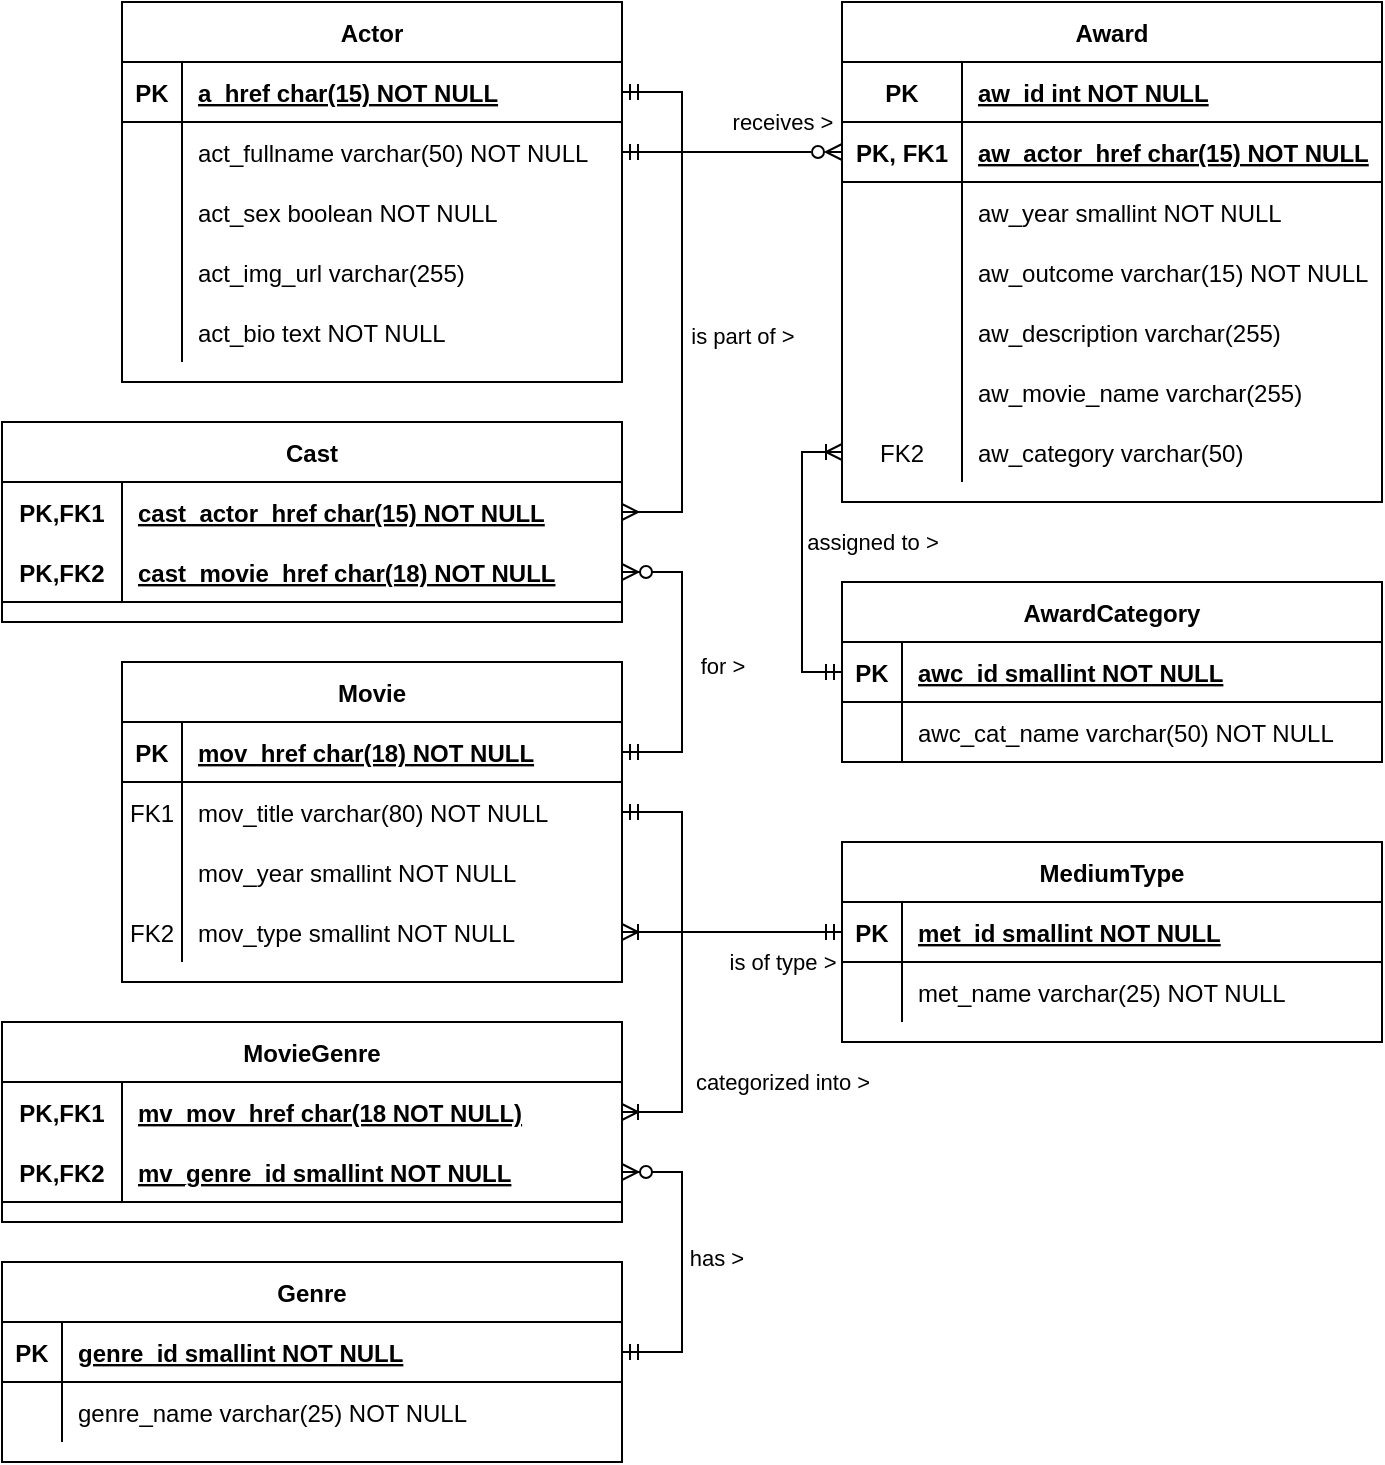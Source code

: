<mxfile version="15.8.4" type="device"><diagram id="R2lEEEUBdFMjLlhIrx00" name="Page-1"><mxGraphModel dx="1994" dy="1238" grid="1" gridSize="10" guides="1" tooltips="1" connect="1" arrows="1" fold="1" page="1" pageScale="1" pageWidth="827" pageHeight="1169" math="0" shadow="0" extFonts="Permanent Marker^https://fonts.googleapis.com/css?family=Permanent+Marker"><root><mxCell id="0"/><mxCell id="1" parent="0"/><mxCell id="C-vyLk0tnHw3VtMMgP7b-2" value="Award" style="shape=table;startSize=30;container=1;collapsible=1;childLayout=tableLayout;fixedRows=1;rowLines=0;fontStyle=1;align=center;resizeLast=1;" parent="1" vertex="1"><mxGeometry x="460" y="80" width="270" height="250" as="geometry"/></mxCell><mxCell id="C-vyLk0tnHw3VtMMgP7b-3" value="" style="shape=partialRectangle;collapsible=0;dropTarget=0;pointerEvents=0;fillColor=none;points=[[0,0.5],[1,0.5]];portConstraint=eastwest;top=0;left=0;right=0;bottom=1;" parent="C-vyLk0tnHw3VtMMgP7b-2" vertex="1"><mxGeometry y="30" width="270" height="30" as="geometry"/></mxCell><mxCell id="C-vyLk0tnHw3VtMMgP7b-4" value="PK" style="shape=partialRectangle;overflow=hidden;connectable=0;fillColor=none;top=0;left=0;bottom=0;right=0;fontStyle=1;" parent="C-vyLk0tnHw3VtMMgP7b-3" vertex="1"><mxGeometry width="60" height="30" as="geometry"><mxRectangle width="60" height="30" as="alternateBounds"/></mxGeometry></mxCell><mxCell id="C-vyLk0tnHw3VtMMgP7b-5" value="aw_id int NOT NULL" style="shape=partialRectangle;overflow=hidden;connectable=0;fillColor=none;top=0;left=0;bottom=0;right=0;align=left;spacingLeft=6;fontStyle=5;" parent="C-vyLk0tnHw3VtMMgP7b-3" vertex="1"><mxGeometry x="60" width="210" height="30" as="geometry"><mxRectangle width="210" height="30" as="alternateBounds"/></mxGeometry></mxCell><mxCell id="WkH7idtvHM0Loapfpm70-56" style="shape=partialRectangle;collapsible=0;dropTarget=0;pointerEvents=0;fillColor=none;points=[[0,0.5],[1,0.5]];portConstraint=eastwest;top=0;left=0;right=0;bottom=1;" parent="C-vyLk0tnHw3VtMMgP7b-2" vertex="1"><mxGeometry y="60" width="270" height="30" as="geometry"/></mxCell><mxCell id="WkH7idtvHM0Loapfpm70-57" value="PK, FK1" style="shape=partialRectangle;overflow=hidden;connectable=0;fillColor=none;top=0;left=0;bottom=0;right=0;fontStyle=1;" parent="WkH7idtvHM0Loapfpm70-56" vertex="1"><mxGeometry width="60" height="30" as="geometry"><mxRectangle width="60" height="30" as="alternateBounds"/></mxGeometry></mxCell><mxCell id="WkH7idtvHM0Loapfpm70-58" value="aw_actor_href char(15) NOT NULL" style="shape=partialRectangle;overflow=hidden;connectable=0;fillColor=none;top=0;left=0;bottom=0;right=0;align=left;spacingLeft=6;fontStyle=5;" parent="WkH7idtvHM0Loapfpm70-56" vertex="1"><mxGeometry x="60" width="210" height="30" as="geometry"><mxRectangle width="210" height="30" as="alternateBounds"/></mxGeometry></mxCell><mxCell id="C-vyLk0tnHw3VtMMgP7b-9" value="" style="shape=partialRectangle;collapsible=0;dropTarget=0;pointerEvents=0;fillColor=none;points=[[0,0.5],[1,0.5]];portConstraint=eastwest;top=0;left=0;right=0;bottom=0;" parent="C-vyLk0tnHw3VtMMgP7b-2" vertex="1"><mxGeometry y="90" width="270" height="30" as="geometry"/></mxCell><mxCell id="C-vyLk0tnHw3VtMMgP7b-10" value="" style="shape=partialRectangle;overflow=hidden;connectable=0;fillColor=none;top=0;left=0;bottom=0;right=0;" parent="C-vyLk0tnHw3VtMMgP7b-9" vertex="1"><mxGeometry width="60" height="30" as="geometry"><mxRectangle width="60" height="30" as="alternateBounds"/></mxGeometry></mxCell><mxCell id="C-vyLk0tnHw3VtMMgP7b-11" value="aw_year smallint NOT NULL" style="shape=partialRectangle;overflow=hidden;connectable=0;fillColor=none;top=0;left=0;bottom=0;right=0;align=left;spacingLeft=6;" parent="C-vyLk0tnHw3VtMMgP7b-9" vertex="1"><mxGeometry x="60" width="210" height="30" as="geometry"><mxRectangle width="210" height="30" as="alternateBounds"/></mxGeometry></mxCell><mxCell id="WkH7idtvHM0Loapfpm70-60" style="shape=partialRectangle;collapsible=0;dropTarget=0;pointerEvents=0;fillColor=none;points=[[0,0.5],[1,0.5]];portConstraint=eastwest;top=0;left=0;right=0;bottom=0;" parent="C-vyLk0tnHw3VtMMgP7b-2" vertex="1"><mxGeometry y="120" width="270" height="30" as="geometry"/></mxCell><mxCell id="WkH7idtvHM0Loapfpm70-61" style="shape=partialRectangle;overflow=hidden;connectable=0;fillColor=none;top=0;left=0;bottom=0;right=0;" parent="WkH7idtvHM0Loapfpm70-60" vertex="1"><mxGeometry width="60" height="30" as="geometry"><mxRectangle width="60" height="30" as="alternateBounds"/></mxGeometry></mxCell><mxCell id="WkH7idtvHM0Loapfpm70-62" value="aw_outcome varchar(15) NOT NULL" style="shape=partialRectangle;overflow=hidden;connectable=0;fillColor=none;top=0;left=0;bottom=0;right=0;align=left;spacingLeft=6;" parent="WkH7idtvHM0Loapfpm70-60" vertex="1"><mxGeometry x="60" width="210" height="30" as="geometry"><mxRectangle width="210" height="30" as="alternateBounds"/></mxGeometry></mxCell><mxCell id="WkH7idtvHM0Loapfpm70-63" style="shape=partialRectangle;collapsible=0;dropTarget=0;pointerEvents=0;fillColor=none;points=[[0,0.5],[1,0.5]];portConstraint=eastwest;top=0;left=0;right=0;bottom=0;" parent="C-vyLk0tnHw3VtMMgP7b-2" vertex="1"><mxGeometry y="150" width="270" height="30" as="geometry"/></mxCell><mxCell id="WkH7idtvHM0Loapfpm70-64" style="shape=partialRectangle;overflow=hidden;connectable=0;fillColor=none;top=0;left=0;bottom=0;right=0;" parent="WkH7idtvHM0Loapfpm70-63" vertex="1"><mxGeometry width="60" height="30" as="geometry"><mxRectangle width="60" height="30" as="alternateBounds"/></mxGeometry></mxCell><mxCell id="WkH7idtvHM0Loapfpm70-65" value="aw_description varchar(255)" style="shape=partialRectangle;overflow=hidden;connectable=0;fillColor=none;top=0;left=0;bottom=0;right=0;align=left;spacingLeft=6;" parent="WkH7idtvHM0Loapfpm70-63" vertex="1"><mxGeometry x="60" width="210" height="30" as="geometry"><mxRectangle width="210" height="30" as="alternateBounds"/></mxGeometry></mxCell><mxCell id="WkH7idtvHM0Loapfpm70-66" style="shape=partialRectangle;collapsible=0;dropTarget=0;pointerEvents=0;fillColor=none;points=[[0,0.5],[1,0.5]];portConstraint=eastwest;top=0;left=0;right=0;bottom=0;" parent="C-vyLk0tnHw3VtMMgP7b-2" vertex="1"><mxGeometry y="180" width="270" height="30" as="geometry"/></mxCell><mxCell id="WkH7idtvHM0Loapfpm70-67" style="shape=partialRectangle;overflow=hidden;connectable=0;fillColor=none;top=0;left=0;bottom=0;right=0;" parent="WkH7idtvHM0Loapfpm70-66" vertex="1"><mxGeometry width="60" height="30" as="geometry"><mxRectangle width="60" height="30" as="alternateBounds"/></mxGeometry></mxCell><mxCell id="WkH7idtvHM0Loapfpm70-68" value="aw_movie_name varchar(255)" style="shape=partialRectangle;overflow=hidden;connectable=0;fillColor=none;top=0;left=0;bottom=0;right=0;align=left;spacingLeft=6;" parent="WkH7idtvHM0Loapfpm70-66" vertex="1"><mxGeometry x="60" width="210" height="30" as="geometry"><mxRectangle width="210" height="30" as="alternateBounds"/></mxGeometry></mxCell><mxCell id="WkH7idtvHM0Loapfpm70-69" style="shape=partialRectangle;collapsible=0;dropTarget=0;pointerEvents=0;fillColor=none;points=[[0,0.5],[1,0.5]];portConstraint=eastwest;top=0;left=0;right=0;bottom=0;" parent="C-vyLk0tnHw3VtMMgP7b-2" vertex="1"><mxGeometry y="210" width="270" height="30" as="geometry"/></mxCell><mxCell id="WkH7idtvHM0Loapfpm70-70" value="FK2" style="shape=partialRectangle;overflow=hidden;connectable=0;fillColor=none;top=0;left=0;bottom=0;right=0;" parent="WkH7idtvHM0Loapfpm70-69" vertex="1"><mxGeometry width="60" height="30" as="geometry"><mxRectangle width="60" height="30" as="alternateBounds"/></mxGeometry></mxCell><mxCell id="WkH7idtvHM0Loapfpm70-71" value="aw_category varchar(50)" style="shape=partialRectangle;overflow=hidden;connectable=0;fillColor=none;top=0;left=0;bottom=0;right=0;align=left;spacingLeft=6;" parent="WkH7idtvHM0Loapfpm70-69" vertex="1"><mxGeometry x="60" width="210" height="30" as="geometry"><mxRectangle width="210" height="30" as="alternateBounds"/></mxGeometry></mxCell><mxCell id="C-vyLk0tnHw3VtMMgP7b-13" value="Movie" style="shape=table;startSize=30;container=1;collapsible=1;childLayout=tableLayout;fixedRows=1;rowLines=0;fontStyle=1;align=center;resizeLast=1;" parent="1" vertex="1"><mxGeometry x="100" y="410" width="250" height="160" as="geometry"/></mxCell><mxCell id="C-vyLk0tnHw3VtMMgP7b-14" value="" style="shape=partialRectangle;collapsible=0;dropTarget=0;pointerEvents=0;fillColor=none;points=[[0,0.5],[1,0.5]];portConstraint=eastwest;top=0;left=0;right=0;bottom=1;" parent="C-vyLk0tnHw3VtMMgP7b-13" vertex="1"><mxGeometry y="30" width="250" height="30" as="geometry"/></mxCell><mxCell id="C-vyLk0tnHw3VtMMgP7b-15" value="PK" style="shape=partialRectangle;overflow=hidden;connectable=0;fillColor=none;top=0;left=0;bottom=0;right=0;fontStyle=1;" parent="C-vyLk0tnHw3VtMMgP7b-14" vertex="1"><mxGeometry width="30" height="30" as="geometry"><mxRectangle width="30" height="30" as="alternateBounds"/></mxGeometry></mxCell><mxCell id="C-vyLk0tnHw3VtMMgP7b-16" value="mov_href char(18) NOT NULL" style="shape=partialRectangle;overflow=hidden;connectable=0;fillColor=none;top=0;left=0;bottom=0;right=0;align=left;spacingLeft=6;fontStyle=5;" parent="C-vyLk0tnHw3VtMMgP7b-14" vertex="1"><mxGeometry x="30" width="220" height="30" as="geometry"><mxRectangle width="220" height="30" as="alternateBounds"/></mxGeometry></mxCell><mxCell id="C-vyLk0tnHw3VtMMgP7b-17" value="" style="shape=partialRectangle;collapsible=0;dropTarget=0;pointerEvents=0;fillColor=none;points=[[0,0.5],[1,0.5]];portConstraint=eastwest;top=0;left=0;right=0;bottom=0;" parent="C-vyLk0tnHw3VtMMgP7b-13" vertex="1"><mxGeometry y="60" width="250" height="30" as="geometry"/></mxCell><mxCell id="C-vyLk0tnHw3VtMMgP7b-18" value="FK1" style="shape=partialRectangle;overflow=hidden;connectable=0;fillColor=none;top=0;left=0;bottom=0;right=0;" parent="C-vyLk0tnHw3VtMMgP7b-17" vertex="1"><mxGeometry width="30" height="30" as="geometry"><mxRectangle width="30" height="30" as="alternateBounds"/></mxGeometry></mxCell><mxCell id="C-vyLk0tnHw3VtMMgP7b-19" value="mov_title varchar(80) NOT NULL" style="shape=partialRectangle;overflow=hidden;connectable=0;fillColor=none;top=0;left=0;bottom=0;right=0;align=left;spacingLeft=6;" parent="C-vyLk0tnHw3VtMMgP7b-17" vertex="1"><mxGeometry x="30" width="220" height="30" as="geometry"><mxRectangle width="220" height="30" as="alternateBounds"/></mxGeometry></mxCell><mxCell id="C-vyLk0tnHw3VtMMgP7b-20" value="" style="shape=partialRectangle;collapsible=0;dropTarget=0;pointerEvents=0;fillColor=none;points=[[0,0.5],[1,0.5]];portConstraint=eastwest;top=0;left=0;right=0;bottom=0;" parent="C-vyLk0tnHw3VtMMgP7b-13" vertex="1"><mxGeometry y="90" width="250" height="30" as="geometry"/></mxCell><mxCell id="C-vyLk0tnHw3VtMMgP7b-21" value="" style="shape=partialRectangle;overflow=hidden;connectable=0;fillColor=none;top=0;left=0;bottom=0;right=0;" parent="C-vyLk0tnHw3VtMMgP7b-20" vertex="1"><mxGeometry width="30" height="30" as="geometry"><mxRectangle width="30" height="30" as="alternateBounds"/></mxGeometry></mxCell><mxCell id="C-vyLk0tnHw3VtMMgP7b-22" value="mov_year smallint NOT NULL" style="shape=partialRectangle;overflow=hidden;connectable=0;fillColor=none;top=0;left=0;bottom=0;right=0;align=left;spacingLeft=6;" parent="C-vyLk0tnHw3VtMMgP7b-20" vertex="1"><mxGeometry x="30" width="220" height="30" as="geometry"><mxRectangle width="220" height="30" as="alternateBounds"/></mxGeometry></mxCell><mxCell id="WkH7idtvHM0Loapfpm70-72" style="shape=partialRectangle;collapsible=0;dropTarget=0;pointerEvents=0;fillColor=none;points=[[0,0.5],[1,0.5]];portConstraint=eastwest;top=0;left=0;right=0;bottom=0;" parent="C-vyLk0tnHw3VtMMgP7b-13" vertex="1"><mxGeometry y="120" width="250" height="30" as="geometry"/></mxCell><mxCell id="WkH7idtvHM0Loapfpm70-73" value="FK2" style="shape=partialRectangle;overflow=hidden;connectable=0;fillColor=none;top=0;left=0;bottom=0;right=0;" parent="WkH7idtvHM0Loapfpm70-72" vertex="1"><mxGeometry width="30" height="30" as="geometry"><mxRectangle width="30" height="30" as="alternateBounds"/></mxGeometry></mxCell><mxCell id="WkH7idtvHM0Loapfpm70-74" value="mov_type smallint NOT NULL" style="shape=partialRectangle;overflow=hidden;connectable=0;fillColor=none;top=0;left=0;bottom=0;right=0;align=left;spacingLeft=6;" parent="WkH7idtvHM0Loapfpm70-72" vertex="1"><mxGeometry x="30" width="220" height="30" as="geometry"><mxRectangle width="220" height="30" as="alternateBounds"/></mxGeometry></mxCell><mxCell id="C-vyLk0tnHw3VtMMgP7b-23" value="Actor" style="shape=table;startSize=30;container=1;collapsible=1;childLayout=tableLayout;fixedRows=1;rowLines=0;fontStyle=1;align=center;resizeLast=1;" parent="1" vertex="1"><mxGeometry x="100" y="80" width="250" height="190" as="geometry"><mxRectangle x="120" y="120" width="70" height="30" as="alternateBounds"/></mxGeometry></mxCell><mxCell id="C-vyLk0tnHw3VtMMgP7b-24" value="" style="shape=partialRectangle;collapsible=0;dropTarget=0;pointerEvents=0;fillColor=none;points=[[0,0.5],[1,0.5]];portConstraint=eastwest;top=0;left=0;right=0;bottom=1;" parent="C-vyLk0tnHw3VtMMgP7b-23" vertex="1"><mxGeometry y="30" width="250" height="30" as="geometry"/></mxCell><mxCell id="C-vyLk0tnHw3VtMMgP7b-25" value="PK" style="shape=partialRectangle;overflow=hidden;connectable=0;fillColor=none;top=0;left=0;bottom=0;right=0;fontStyle=1;" parent="C-vyLk0tnHw3VtMMgP7b-24" vertex="1"><mxGeometry width="30" height="30" as="geometry"><mxRectangle width="30" height="30" as="alternateBounds"/></mxGeometry></mxCell><mxCell id="C-vyLk0tnHw3VtMMgP7b-26" value="a_href char(15) NOT NULL " style="shape=partialRectangle;overflow=hidden;connectable=0;fillColor=none;top=0;left=0;bottom=0;right=0;align=left;spacingLeft=6;fontStyle=5;" parent="C-vyLk0tnHw3VtMMgP7b-24" vertex="1"><mxGeometry x="30" width="220" height="30" as="geometry"><mxRectangle width="220" height="30" as="alternateBounds"/></mxGeometry></mxCell><mxCell id="C-vyLk0tnHw3VtMMgP7b-27" value="" style="shape=partialRectangle;collapsible=0;dropTarget=0;pointerEvents=0;fillColor=none;points=[[0,0.5],[1,0.5]];portConstraint=eastwest;top=0;left=0;right=0;bottom=0;" parent="C-vyLk0tnHw3VtMMgP7b-23" vertex="1"><mxGeometry y="60" width="250" height="30" as="geometry"/></mxCell><mxCell id="C-vyLk0tnHw3VtMMgP7b-28" value="" style="shape=partialRectangle;overflow=hidden;connectable=0;fillColor=none;top=0;left=0;bottom=0;right=0;" parent="C-vyLk0tnHw3VtMMgP7b-27" vertex="1"><mxGeometry width="30" height="30" as="geometry"><mxRectangle width="30" height="30" as="alternateBounds"/></mxGeometry></mxCell><mxCell id="C-vyLk0tnHw3VtMMgP7b-29" value="act_fullname varchar(50) NOT NULL" style="shape=partialRectangle;overflow=hidden;connectable=0;fillColor=none;top=0;left=0;bottom=0;right=0;align=left;spacingLeft=6;" parent="C-vyLk0tnHw3VtMMgP7b-27" vertex="1"><mxGeometry x="30" width="220" height="30" as="geometry"><mxRectangle width="220" height="30" as="alternateBounds"/></mxGeometry></mxCell><mxCell id="WkH7idtvHM0Loapfpm70-8" style="shape=partialRectangle;collapsible=0;dropTarget=0;pointerEvents=0;fillColor=none;points=[[0,0.5],[1,0.5]];portConstraint=eastwest;top=0;left=0;right=0;bottom=0;" parent="C-vyLk0tnHw3VtMMgP7b-23" vertex="1"><mxGeometry y="90" width="250" height="30" as="geometry"/></mxCell><mxCell id="WkH7idtvHM0Loapfpm70-9" style="shape=partialRectangle;overflow=hidden;connectable=0;fillColor=none;top=0;left=0;bottom=0;right=0;" parent="WkH7idtvHM0Loapfpm70-8" vertex="1"><mxGeometry width="30" height="30" as="geometry"><mxRectangle width="30" height="30" as="alternateBounds"/></mxGeometry></mxCell><mxCell id="WkH7idtvHM0Loapfpm70-10" value="act_sex boolean NOT NULL" style="shape=partialRectangle;overflow=hidden;connectable=0;fillColor=none;top=0;left=0;bottom=0;right=0;align=left;spacingLeft=6;" parent="WkH7idtvHM0Loapfpm70-8" vertex="1"><mxGeometry x="30" width="220" height="30" as="geometry"><mxRectangle width="220" height="30" as="alternateBounds"/></mxGeometry></mxCell><mxCell id="WkH7idtvHM0Loapfpm70-11" style="shape=partialRectangle;collapsible=0;dropTarget=0;pointerEvents=0;fillColor=none;points=[[0,0.5],[1,0.5]];portConstraint=eastwest;top=0;left=0;right=0;bottom=0;" parent="C-vyLk0tnHw3VtMMgP7b-23" vertex="1"><mxGeometry y="120" width="250" height="30" as="geometry"/></mxCell><mxCell id="WkH7idtvHM0Loapfpm70-12" style="shape=partialRectangle;overflow=hidden;connectable=0;fillColor=none;top=0;left=0;bottom=0;right=0;" parent="WkH7idtvHM0Loapfpm70-11" vertex="1"><mxGeometry width="30" height="30" as="geometry"><mxRectangle width="30" height="30" as="alternateBounds"/></mxGeometry></mxCell><mxCell id="WkH7idtvHM0Loapfpm70-13" value="act_img_url varchar(255)" style="shape=partialRectangle;overflow=hidden;connectable=0;fillColor=none;top=0;left=0;bottom=0;right=0;align=left;spacingLeft=6;" parent="WkH7idtvHM0Loapfpm70-11" vertex="1"><mxGeometry x="30" width="220" height="30" as="geometry"><mxRectangle width="220" height="30" as="alternateBounds"/></mxGeometry></mxCell><mxCell id="WkH7idtvHM0Loapfpm70-14" style="shape=partialRectangle;collapsible=0;dropTarget=0;pointerEvents=0;fillColor=none;points=[[0,0.5],[1,0.5]];portConstraint=eastwest;top=0;left=0;right=0;bottom=0;" parent="C-vyLk0tnHw3VtMMgP7b-23" vertex="1"><mxGeometry y="150" width="250" height="30" as="geometry"/></mxCell><mxCell id="WkH7idtvHM0Loapfpm70-15" style="shape=partialRectangle;overflow=hidden;connectable=0;fillColor=none;top=0;left=0;bottom=0;right=0;" parent="WkH7idtvHM0Loapfpm70-14" vertex="1"><mxGeometry width="30" height="30" as="geometry"><mxRectangle width="30" height="30" as="alternateBounds"/></mxGeometry></mxCell><mxCell id="WkH7idtvHM0Loapfpm70-16" value="act_bio text NOT NULL" style="shape=partialRectangle;overflow=hidden;connectable=0;fillColor=none;top=0;left=0;bottom=0;right=0;align=left;spacingLeft=6;" parent="WkH7idtvHM0Loapfpm70-14" vertex="1"><mxGeometry x="30" width="220" height="30" as="geometry"><mxRectangle width="220" height="30" as="alternateBounds"/></mxGeometry></mxCell><mxCell id="WkH7idtvHM0Loapfpm70-20" value="Cast" style="shape=table;startSize=30;container=1;collapsible=1;childLayout=tableLayout;fixedRows=1;rowLines=0;fontStyle=1;align=center;resizeLast=1;" parent="1" vertex="1"><mxGeometry x="40" y="290" width="310" height="100" as="geometry"/></mxCell><mxCell id="WkH7idtvHM0Loapfpm70-21" value="" style="shape=partialRectangle;collapsible=0;dropTarget=0;pointerEvents=0;fillColor=none;top=0;left=0;bottom=0;right=0;points=[[0,0.5],[1,0.5]];portConstraint=eastwest;" parent="WkH7idtvHM0Loapfpm70-20" vertex="1"><mxGeometry y="30" width="310" height="30" as="geometry"/></mxCell><mxCell id="WkH7idtvHM0Loapfpm70-22" value="PK,FK1" style="shape=partialRectangle;connectable=0;fillColor=none;top=0;left=0;bottom=0;right=0;fontStyle=1;overflow=hidden;" parent="WkH7idtvHM0Loapfpm70-21" vertex="1"><mxGeometry width="60" height="30" as="geometry"><mxRectangle width="60" height="30" as="alternateBounds"/></mxGeometry></mxCell><mxCell id="WkH7idtvHM0Loapfpm70-23" value="cast_actor_href char(15) NOT NULL" style="shape=partialRectangle;connectable=0;fillColor=none;top=0;left=0;bottom=0;right=0;align=left;spacingLeft=6;fontStyle=5;overflow=hidden;" parent="WkH7idtvHM0Loapfpm70-21" vertex="1"><mxGeometry x="60" width="250" height="30" as="geometry"><mxRectangle width="250" height="30" as="alternateBounds"/></mxGeometry></mxCell><mxCell id="WkH7idtvHM0Loapfpm70-24" value="" style="shape=partialRectangle;collapsible=0;dropTarget=0;pointerEvents=0;fillColor=none;top=0;left=0;bottom=1;right=0;points=[[0,0.5],[1,0.5]];portConstraint=eastwest;" parent="WkH7idtvHM0Loapfpm70-20" vertex="1"><mxGeometry y="60" width="310" height="30" as="geometry"/></mxCell><mxCell id="WkH7idtvHM0Loapfpm70-25" value="PK,FK2" style="shape=partialRectangle;connectable=0;fillColor=none;top=0;left=0;bottom=0;right=0;fontStyle=1;overflow=hidden;" parent="WkH7idtvHM0Loapfpm70-24" vertex="1"><mxGeometry width="60" height="30" as="geometry"><mxRectangle width="60" height="30" as="alternateBounds"/></mxGeometry></mxCell><mxCell id="WkH7idtvHM0Loapfpm70-26" value="cast_movie_href char(18) NOT NULL" style="shape=partialRectangle;connectable=0;fillColor=none;top=0;left=0;bottom=0;right=0;align=left;spacingLeft=6;fontStyle=5;overflow=hidden;" parent="WkH7idtvHM0Loapfpm70-24" vertex="1"><mxGeometry x="60" width="250" height="30" as="geometry"><mxRectangle width="250" height="30" as="alternateBounds"/></mxGeometry></mxCell><mxCell id="WkH7idtvHM0Loapfpm70-33" value="" style="edgeStyle=entityRelationEdgeStyle;fontSize=12;html=1;endArrow=ERmany;rounded=0;endFill=0;startArrow=ERmandOne;startFill=0;entryX=1;entryY=0.5;entryDx=0;entryDy=0;" parent="1" source="C-vyLk0tnHw3VtMMgP7b-24" target="WkH7idtvHM0Loapfpm70-21" edge="1"><mxGeometry width="100" height="100" relative="1" as="geometry"><mxPoint x="350" y="310" as="sourcePoint"/><mxPoint x="370" y="380" as="targetPoint"/></mxGeometry></mxCell><mxCell id="WkH7idtvHM0Loapfpm70-38" value="is part of &amp;gt;" style="edgeLabel;html=1;align=center;verticalAlign=middle;resizable=0;points=[];" parent="WkH7idtvHM0Loapfpm70-33" vertex="1" connectable="0"><mxGeometry x="-0.12" y="2" relative="1" as="geometry"><mxPoint x="28" y="33" as="offset"/></mxGeometry></mxCell><mxCell id="WkH7idtvHM0Loapfpm70-35" value="" style="edgeStyle=entityRelationEdgeStyle;fontSize=12;html=1;endArrow=ERzeroToMany;endFill=1;rounded=0;entryX=1;entryY=0.5;entryDx=0;entryDy=0;exitX=1;exitY=0.5;exitDx=0;exitDy=0;startArrow=ERmandOne;startFill=0;" parent="1" source="C-vyLk0tnHw3VtMMgP7b-14" target="WkH7idtvHM0Loapfpm70-24" edge="1"><mxGeometry width="100" height="100" relative="1" as="geometry"><mxPoint x="370" y="540" as="sourcePoint"/><mxPoint x="620" y="500" as="targetPoint"/></mxGeometry></mxCell><mxCell id="WkH7idtvHM0Loapfpm70-37" value="for &amp;gt;" style="edgeLabel;html=1;align=center;verticalAlign=middle;resizable=0;points=[];" parent="WkH7idtvHM0Loapfpm70-35" vertex="1" connectable="0"><mxGeometry x="-0.025" y="-4" relative="1" as="geometry"><mxPoint x="16" as="offset"/></mxGeometry></mxCell><mxCell id="WkH7idtvHM0Loapfpm70-55" value="" style="edgeStyle=entityRelationEdgeStyle;fontSize=12;html=1;endArrow=ERmandOne;endFill=0;rounded=0;entryX=1;entryY=0.5;entryDx=0;entryDy=0;exitX=0;exitY=0.5;exitDx=0;exitDy=0;jumpStyle=none;noJump=0;orthogonal=0;verticalAlign=middle;startArrow=ERzeroToMany;startFill=0;" parent="1" source="WkH7idtvHM0Loapfpm70-56" target="C-vyLk0tnHw3VtMMgP7b-27" edge="1"><mxGeometry width="100" height="100" relative="1" as="geometry"><mxPoint x="330" y="310" as="sourcePoint"/><mxPoint x="430" y="210" as="targetPoint"/></mxGeometry></mxCell><mxCell id="WkH7idtvHM0Loapfpm70-59" value="receives &amp;gt;" style="edgeLabel;html=1;align=center;verticalAlign=middle;resizable=0;points=[];" parent="WkH7idtvHM0Loapfpm70-55" vertex="1" connectable="0"><mxGeometry x="0.08" relative="1" as="geometry"><mxPoint x="29" y="-15" as="offset"/></mxGeometry></mxCell><mxCell id="WkH7idtvHM0Loapfpm70-75" value="MovieGenre" style="shape=table;startSize=30;container=1;collapsible=1;childLayout=tableLayout;fixedRows=1;rowLines=0;fontStyle=1;align=center;resizeLast=1;labelBackgroundColor=none;" parent="1" vertex="1"><mxGeometry x="40" y="590" width="310" height="100" as="geometry"/></mxCell><mxCell id="WkH7idtvHM0Loapfpm70-76" value="" style="shape=partialRectangle;collapsible=0;dropTarget=0;pointerEvents=0;fillColor=none;top=0;left=0;bottom=0;right=0;points=[[0,0.5],[1,0.5]];portConstraint=eastwest;labelBackgroundColor=none;" parent="WkH7idtvHM0Loapfpm70-75" vertex="1"><mxGeometry y="30" width="310" height="30" as="geometry"/></mxCell><mxCell id="WkH7idtvHM0Loapfpm70-77" value="PK,FK1" style="shape=partialRectangle;connectable=0;fillColor=none;top=0;left=0;bottom=0;right=0;fontStyle=1;overflow=hidden;labelBackgroundColor=none;" parent="WkH7idtvHM0Loapfpm70-76" vertex="1"><mxGeometry width="60" height="30" as="geometry"><mxRectangle width="60" height="30" as="alternateBounds"/></mxGeometry></mxCell><mxCell id="WkH7idtvHM0Loapfpm70-78" value="mv_mov_href char(18 NOT NULL)" style="shape=partialRectangle;connectable=0;fillColor=none;top=0;left=0;bottom=0;right=0;align=left;spacingLeft=6;fontStyle=5;overflow=hidden;labelBackgroundColor=none;" parent="WkH7idtvHM0Loapfpm70-76" vertex="1"><mxGeometry x="60" width="250" height="30" as="geometry"><mxRectangle width="250" height="30" as="alternateBounds"/></mxGeometry></mxCell><mxCell id="WkH7idtvHM0Loapfpm70-79" value="" style="shape=partialRectangle;collapsible=0;dropTarget=0;pointerEvents=0;fillColor=none;top=0;left=0;bottom=1;right=0;points=[[0,0.5],[1,0.5]];portConstraint=eastwest;labelBackgroundColor=none;" parent="WkH7idtvHM0Loapfpm70-75" vertex="1"><mxGeometry y="60" width="310" height="30" as="geometry"/></mxCell><mxCell id="WkH7idtvHM0Loapfpm70-80" value="PK,FK2" style="shape=partialRectangle;connectable=0;fillColor=none;top=0;left=0;bottom=0;right=0;fontStyle=1;overflow=hidden;labelBackgroundColor=none;" parent="WkH7idtvHM0Loapfpm70-79" vertex="1"><mxGeometry width="60" height="30" as="geometry"><mxRectangle width="60" height="30" as="alternateBounds"/></mxGeometry></mxCell><mxCell id="WkH7idtvHM0Loapfpm70-81" value="mv_genre_id smallint NOT NULL" style="shape=partialRectangle;connectable=0;fillColor=none;top=0;left=0;bottom=0;right=0;align=left;spacingLeft=6;fontStyle=5;overflow=hidden;labelBackgroundColor=none;" parent="WkH7idtvHM0Loapfpm70-79" vertex="1"><mxGeometry x="60" width="250" height="30" as="geometry"><mxRectangle width="250" height="30" as="alternateBounds"/></mxGeometry></mxCell><mxCell id="WkH7idtvHM0Loapfpm70-91" value="Genre" style="shape=table;startSize=30;container=1;collapsible=1;childLayout=tableLayout;fixedRows=1;rowLines=0;fontStyle=1;align=center;resizeLast=1;labelBackgroundColor=none;" parent="1" vertex="1"><mxGeometry x="40" y="710" width="310" height="100" as="geometry"/></mxCell><mxCell id="WkH7idtvHM0Loapfpm70-92" value="" style="shape=partialRectangle;collapsible=0;dropTarget=0;pointerEvents=0;fillColor=none;top=0;left=0;bottom=1;right=0;points=[[0,0.5],[1,0.5]];portConstraint=eastwest;labelBackgroundColor=none;" parent="WkH7idtvHM0Loapfpm70-91" vertex="1"><mxGeometry y="30" width="310" height="30" as="geometry"/></mxCell><mxCell id="WkH7idtvHM0Loapfpm70-93" value="PK" style="shape=partialRectangle;connectable=0;fillColor=none;top=0;left=0;bottom=0;right=0;fontStyle=1;overflow=hidden;labelBackgroundColor=none;" parent="WkH7idtvHM0Loapfpm70-92" vertex="1"><mxGeometry width="30" height="30" as="geometry"><mxRectangle width="30" height="30" as="alternateBounds"/></mxGeometry></mxCell><mxCell id="WkH7idtvHM0Loapfpm70-94" value="genre_id smallint NOT NULL" style="shape=partialRectangle;connectable=0;fillColor=none;top=0;left=0;bottom=0;right=0;align=left;spacingLeft=6;fontStyle=5;overflow=hidden;labelBackgroundColor=none;" parent="WkH7idtvHM0Loapfpm70-92" vertex="1"><mxGeometry x="30" width="280" height="30" as="geometry"><mxRectangle width="280" height="30" as="alternateBounds"/></mxGeometry></mxCell><mxCell id="WkH7idtvHM0Loapfpm70-95" value="" style="shape=partialRectangle;collapsible=0;dropTarget=0;pointerEvents=0;fillColor=none;top=0;left=0;bottom=0;right=0;points=[[0,0.5],[1,0.5]];portConstraint=eastwest;labelBackgroundColor=none;" parent="WkH7idtvHM0Loapfpm70-91" vertex="1"><mxGeometry y="60" width="310" height="30" as="geometry"/></mxCell><mxCell id="WkH7idtvHM0Loapfpm70-96" value="" style="shape=partialRectangle;connectable=0;fillColor=none;top=0;left=0;bottom=0;right=0;editable=1;overflow=hidden;labelBackgroundColor=none;" parent="WkH7idtvHM0Loapfpm70-95" vertex="1"><mxGeometry width="30" height="30" as="geometry"><mxRectangle width="30" height="30" as="alternateBounds"/></mxGeometry></mxCell><mxCell id="WkH7idtvHM0Loapfpm70-97" value="genre_name varchar(25) NOT NULL" style="shape=partialRectangle;connectable=0;fillColor=none;top=0;left=0;bottom=0;right=0;align=left;spacingLeft=6;overflow=hidden;labelBackgroundColor=none;" parent="WkH7idtvHM0Loapfpm70-95" vertex="1"><mxGeometry x="30" width="280" height="30" as="geometry"><mxRectangle width="280" height="30" as="alternateBounds"/></mxGeometry></mxCell><mxCell id="WkH7idtvHM0Loapfpm70-105" value="" style="edgeStyle=entityRelationEdgeStyle;fontSize=12;html=1;endArrow=ERzeroToMany;endFill=1;rounded=0;verticalAlign=middle;jumpStyle=none;entryX=1;entryY=0.5;entryDx=0;entryDy=0;exitX=1;exitY=0.5;exitDx=0;exitDy=0;startArrow=ERmandOne;startFill=0;" parent="1" source="WkH7idtvHM0Loapfpm70-92" target="WkH7idtvHM0Loapfpm70-79" edge="1"><mxGeometry width="100" height="100" relative="1" as="geometry"><mxPoint x="510" y="840" as="sourcePoint"/><mxPoint x="610" y="740" as="targetPoint"/></mxGeometry></mxCell><mxCell id="WkH7idtvHM0Loapfpm70-106" value="" style="edgeStyle=entityRelationEdgeStyle;fontSize=12;html=1;endArrow=ERmandOne;endFill=0;rounded=0;verticalAlign=middle;jumpStyle=none;exitX=1;exitY=0.5;exitDx=0;exitDy=0;entryX=0;entryY=0.5;entryDx=0;entryDy=0;startArrow=ERoneToMany;startFill=0;" parent="1" source="WkH7idtvHM0Loapfpm70-72" target="ijooqfxpbCKBjKIuMc5q-2" edge="1"><mxGeometry width="100" height="100" relative="1" as="geometry"><mxPoint x="440" y="680" as="sourcePoint"/><mxPoint x="480" y="545" as="targetPoint"/></mxGeometry></mxCell><mxCell id="ijooqfxpbCKBjKIuMc5q-27" value="is of type &amp;gt;" style="edgeLabel;html=1;align=center;verticalAlign=middle;resizable=0;points=[];" parent="WkH7idtvHM0Loapfpm70-106" vertex="1" connectable="0"><mxGeometry x="0.164" y="4" relative="1" as="geometry"><mxPoint x="16" y="19" as="offset"/></mxGeometry></mxCell><mxCell id="WkH7idtvHM0Loapfpm70-107" value="" style="edgeStyle=entityRelationEdgeStyle;fontSize=12;html=1;endArrow=ERmandOne;endFill=0;rounded=0;verticalAlign=middle;jumpStyle=none;exitX=1;exitY=0.5;exitDx=0;exitDy=0;entryX=1;entryY=0.5;entryDx=0;entryDy=0;startArrow=ERoneToMany;startFill=0;" parent="1" source="WkH7idtvHM0Loapfpm70-76" target="C-vyLk0tnHw3VtMMgP7b-17" edge="1"><mxGeometry width="100" height="100" relative="1" as="geometry"><mxPoint x="500" y="620" as="sourcePoint"/><mxPoint x="600" y="520" as="targetPoint"/></mxGeometry></mxCell><mxCell id="ijooqfxpbCKBjKIuMc5q-33" value="categorized into &amp;gt;" style="edgeLabel;html=1;align=center;verticalAlign=middle;resizable=0;points=[];" parent="WkH7idtvHM0Loapfpm70-107" vertex="1" connectable="0"><mxGeometry x="0.381" y="-4" relative="1" as="geometry"><mxPoint x="46" y="100" as="offset"/></mxGeometry></mxCell><mxCell id="ijooqfxpbCKBjKIuMc5q-1" value="MediumType" style="shape=table;startSize=30;container=1;collapsible=1;childLayout=tableLayout;fixedRows=1;rowLines=0;fontStyle=1;align=center;resizeLast=1;" parent="1" vertex="1"><mxGeometry x="460" y="500" width="270" height="100" as="geometry"/></mxCell><mxCell id="ijooqfxpbCKBjKIuMc5q-2" value="" style="shape=partialRectangle;collapsible=0;dropTarget=0;pointerEvents=0;fillColor=none;top=0;left=0;bottom=1;right=0;points=[[0,0.5],[1,0.5]];portConstraint=eastwest;" parent="ijooqfxpbCKBjKIuMc5q-1" vertex="1"><mxGeometry y="30" width="270" height="30" as="geometry"/></mxCell><mxCell id="ijooqfxpbCKBjKIuMc5q-3" value="PK" style="shape=partialRectangle;connectable=0;fillColor=none;top=0;left=0;bottom=0;right=0;fontStyle=1;overflow=hidden;" parent="ijooqfxpbCKBjKIuMc5q-2" vertex="1"><mxGeometry width="30" height="30" as="geometry"><mxRectangle width="30" height="30" as="alternateBounds"/></mxGeometry></mxCell><mxCell id="ijooqfxpbCKBjKIuMc5q-4" value="met_id smallint NOT NULL" style="shape=partialRectangle;connectable=0;fillColor=none;top=0;left=0;bottom=0;right=0;align=left;spacingLeft=6;fontStyle=5;overflow=hidden;" parent="ijooqfxpbCKBjKIuMc5q-2" vertex="1"><mxGeometry x="30" width="240" height="30" as="geometry"><mxRectangle width="240" height="30" as="alternateBounds"/></mxGeometry></mxCell><mxCell id="ijooqfxpbCKBjKIuMc5q-5" value="" style="shape=partialRectangle;collapsible=0;dropTarget=0;pointerEvents=0;fillColor=none;top=0;left=0;bottom=0;right=0;points=[[0,0.5],[1,0.5]];portConstraint=eastwest;" parent="ijooqfxpbCKBjKIuMc5q-1" vertex="1"><mxGeometry y="60" width="270" height="30" as="geometry"/></mxCell><mxCell id="ijooqfxpbCKBjKIuMc5q-6" value="" style="shape=partialRectangle;connectable=0;fillColor=none;top=0;left=0;bottom=0;right=0;editable=1;overflow=hidden;" parent="ijooqfxpbCKBjKIuMc5q-5" vertex="1"><mxGeometry width="30" height="30" as="geometry"><mxRectangle width="30" height="30" as="alternateBounds"/></mxGeometry></mxCell><mxCell id="ijooqfxpbCKBjKIuMc5q-7" value="met_name varchar(25) NOT NULL" style="shape=partialRectangle;connectable=0;fillColor=none;top=0;left=0;bottom=0;right=0;align=left;spacingLeft=6;overflow=hidden;" parent="ijooqfxpbCKBjKIuMc5q-5" vertex="1"><mxGeometry x="30" width="240" height="30" as="geometry"><mxRectangle width="240" height="30" as="alternateBounds"/></mxGeometry></mxCell><mxCell id="ijooqfxpbCKBjKIuMc5q-14" value="AwardCategory" style="shape=table;startSize=30;container=1;collapsible=1;childLayout=tableLayout;fixedRows=1;rowLines=0;fontStyle=1;align=center;resizeLast=1;" parent="1" vertex="1"><mxGeometry x="460" y="370" width="270" height="90" as="geometry"/></mxCell><mxCell id="ijooqfxpbCKBjKIuMc5q-15" value="" style="shape=partialRectangle;collapsible=0;dropTarget=0;pointerEvents=0;fillColor=none;top=0;left=0;bottom=1;right=0;points=[[0,0.5],[1,0.5]];portConstraint=eastwest;" parent="ijooqfxpbCKBjKIuMc5q-14" vertex="1"><mxGeometry y="30" width="270" height="30" as="geometry"/></mxCell><mxCell id="ijooqfxpbCKBjKIuMc5q-16" value="PK" style="shape=partialRectangle;connectable=0;fillColor=none;top=0;left=0;bottom=0;right=0;fontStyle=1;overflow=hidden;" parent="ijooqfxpbCKBjKIuMc5q-15" vertex="1"><mxGeometry width="30" height="30" as="geometry"><mxRectangle width="30" height="30" as="alternateBounds"/></mxGeometry></mxCell><mxCell id="ijooqfxpbCKBjKIuMc5q-17" value="awc_id smallint NOT NULL" style="shape=partialRectangle;connectable=0;fillColor=none;top=0;left=0;bottom=0;right=0;align=left;spacingLeft=6;fontStyle=5;overflow=hidden;" parent="ijooqfxpbCKBjKIuMc5q-15" vertex="1"><mxGeometry x="30" width="240" height="30" as="geometry"><mxRectangle width="240" height="30" as="alternateBounds"/></mxGeometry></mxCell><mxCell id="ijooqfxpbCKBjKIuMc5q-18" value="" style="shape=partialRectangle;collapsible=0;dropTarget=0;pointerEvents=0;fillColor=none;top=0;left=0;bottom=0;right=0;points=[[0,0.5],[1,0.5]];portConstraint=eastwest;" parent="ijooqfxpbCKBjKIuMc5q-14" vertex="1"><mxGeometry y="60" width="270" height="30" as="geometry"/></mxCell><mxCell id="ijooqfxpbCKBjKIuMc5q-19" value="" style="shape=partialRectangle;connectable=0;fillColor=none;top=0;left=0;bottom=0;right=0;editable=1;overflow=hidden;" parent="ijooqfxpbCKBjKIuMc5q-18" vertex="1"><mxGeometry width="30" height="30" as="geometry"><mxRectangle width="30" height="30" as="alternateBounds"/></mxGeometry></mxCell><mxCell id="ijooqfxpbCKBjKIuMc5q-20" value="awc_cat_name varchar(50) NOT NULL" style="shape=partialRectangle;connectable=0;fillColor=none;top=0;left=0;bottom=0;right=0;align=left;spacingLeft=6;overflow=hidden;" parent="ijooqfxpbCKBjKIuMc5q-18" vertex="1"><mxGeometry x="30" width="240" height="30" as="geometry"><mxRectangle width="240" height="30" as="alternateBounds"/></mxGeometry></mxCell><mxCell id="ijooqfxpbCKBjKIuMc5q-31" style="edgeStyle=orthogonalEdgeStyle;rounded=0;orthogonalLoop=1;jettySize=auto;html=1;exitX=0;exitY=0.5;exitDx=0;exitDy=0;entryX=0;entryY=0.5;entryDx=0;entryDy=0;startArrow=ERmandOne;startFill=0;endArrow=ERoneToMany;endFill=0;" parent="1" source="ijooqfxpbCKBjKIuMc5q-15" target="WkH7idtvHM0Loapfpm70-69" edge="1"><mxGeometry relative="1" as="geometry"/></mxCell><mxCell id="ijooqfxpbCKBjKIuMc5q-32" value="assigned to &amp;gt;" style="edgeLabel;html=1;align=center;verticalAlign=middle;resizable=0;points=[];" parent="ijooqfxpbCKBjKIuMc5q-31" vertex="1" connectable="0"><mxGeometry x="0.173" y="3" relative="1" as="geometry"><mxPoint x="38" y="3" as="offset"/></mxGeometry></mxCell><mxCell id="ijooqfxpbCKBjKIuMc5q-34" value="has &amp;gt;" style="edgeLabel;html=1;align=center;verticalAlign=middle;resizable=0;points=[];" parent="1" vertex="1" connectable="0"><mxGeometry x="414" y="640" as="geometry"><mxPoint x="-17" y="68" as="offset"/></mxGeometry></mxCell></root></mxGraphModel></diagram></mxfile>